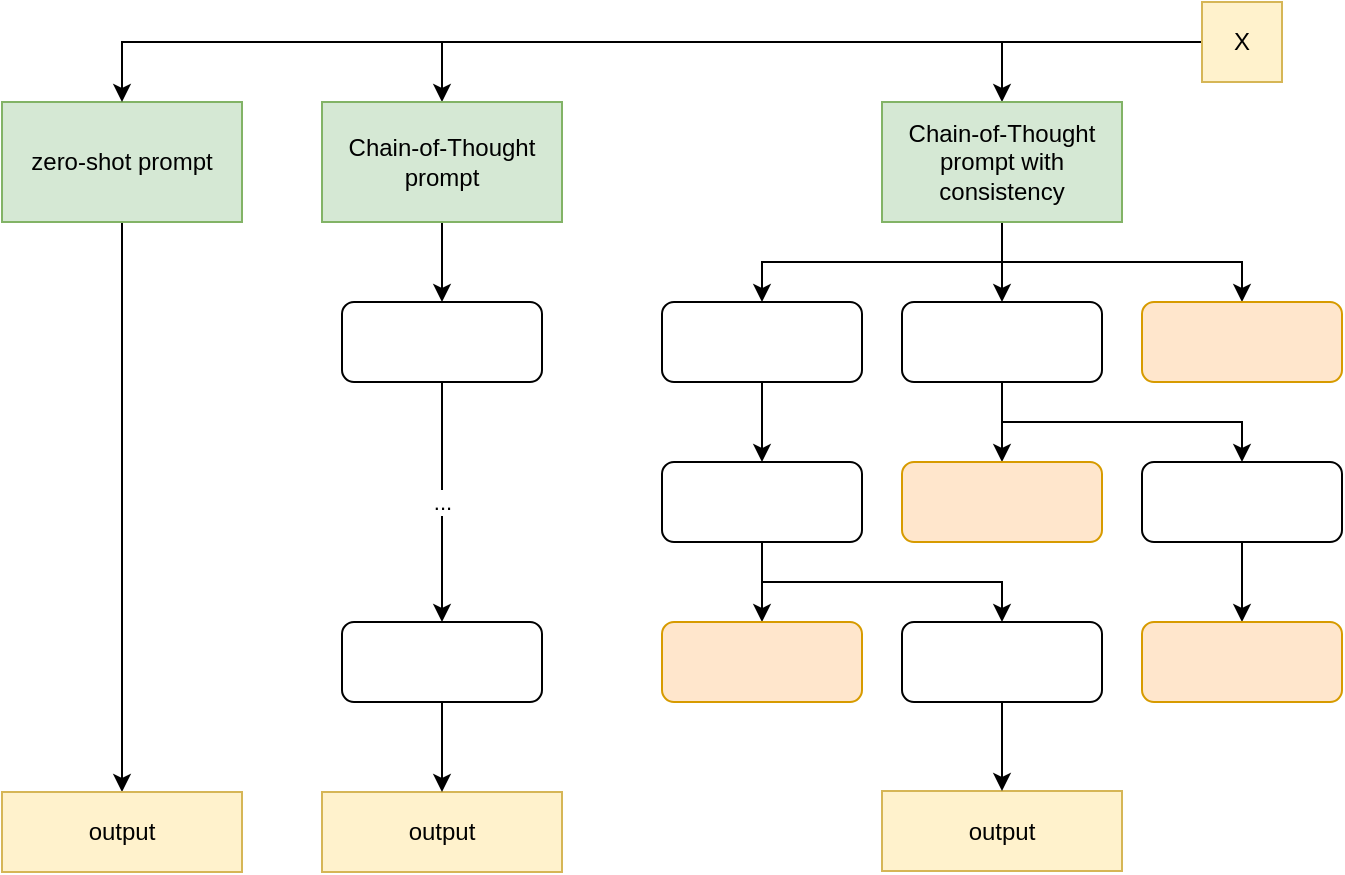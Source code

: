 <mxfile version="27.1.6">
  <diagram name="Page-1" id="A3_RIPWBWloOd5h1lPjY">
    <mxGraphModel dx="1372" dy="743" grid="1" gridSize="10" guides="1" tooltips="1" connect="1" arrows="1" fold="1" page="1" pageScale="1" pageWidth="827" pageHeight="1169" math="0" shadow="0">
      <root>
        <mxCell id="0" />
        <mxCell id="1" parent="0" />
        <mxCell id="A736Y8tks_oo7vE9NSSo-7" style="edgeStyle=orthogonalEdgeStyle;rounded=0;orthogonalLoop=1;jettySize=auto;html=1;exitX=0.5;exitY=1;exitDx=0;exitDy=0;entryX=0.5;entryY=0;entryDx=0;entryDy=0;" edge="1" parent="1" source="A736Y8tks_oo7vE9NSSo-1" target="A736Y8tks_oo7vE9NSSo-5">
          <mxGeometry relative="1" as="geometry" />
        </mxCell>
        <mxCell id="A736Y8tks_oo7vE9NSSo-1" value="zero-shot prompt" style="rounded=0;whiteSpace=wrap;html=1;fillColor=#d5e8d4;strokeColor=#82b366;" vertex="1" parent="1">
          <mxGeometry x="80" y="200" width="120" height="60" as="geometry" />
        </mxCell>
        <mxCell id="A736Y8tks_oo7vE9NSSo-8" style="edgeStyle=orthogonalEdgeStyle;rounded=0;orthogonalLoop=1;jettySize=auto;html=1;entryX=0.5;entryY=0;entryDx=0;entryDy=0;" edge="1" parent="1" source="A736Y8tks_oo7vE9NSSo-2" target="A736Y8tks_oo7vE9NSSo-1">
          <mxGeometry relative="1" as="geometry" />
        </mxCell>
        <mxCell id="A736Y8tks_oo7vE9NSSo-9" style="edgeStyle=orthogonalEdgeStyle;rounded=0;orthogonalLoop=1;jettySize=auto;html=1;" edge="1" parent="1" source="A736Y8tks_oo7vE9NSSo-2" target="A736Y8tks_oo7vE9NSSo-3">
          <mxGeometry relative="1" as="geometry" />
        </mxCell>
        <mxCell id="A736Y8tks_oo7vE9NSSo-10" style="edgeStyle=orthogonalEdgeStyle;rounded=0;orthogonalLoop=1;jettySize=auto;html=1;" edge="1" parent="1" source="A736Y8tks_oo7vE9NSSo-2" target="A736Y8tks_oo7vE9NSSo-4">
          <mxGeometry relative="1" as="geometry" />
        </mxCell>
        <mxCell id="A736Y8tks_oo7vE9NSSo-2" value="X" style="rounded=0;whiteSpace=wrap;html=1;fillColor=#fff2cc;strokeColor=#d6b656;" vertex="1" parent="1">
          <mxGeometry x="680" y="150" width="40" height="40" as="geometry" />
        </mxCell>
        <mxCell id="A736Y8tks_oo7vE9NSSo-13" value="" style="edgeStyle=orthogonalEdgeStyle;rounded=0;orthogonalLoop=1;jettySize=auto;html=1;" edge="1" parent="1" source="A736Y8tks_oo7vE9NSSo-3" target="A736Y8tks_oo7vE9NSSo-11">
          <mxGeometry relative="1" as="geometry" />
        </mxCell>
        <mxCell id="A736Y8tks_oo7vE9NSSo-3" value="Chain-of-Thought prompt" style="rounded=0;whiteSpace=wrap;html=1;fillColor=#d5e8d4;strokeColor=#82b366;" vertex="1" parent="1">
          <mxGeometry x="240" y="200" width="120" height="60" as="geometry" />
        </mxCell>
        <mxCell id="A736Y8tks_oo7vE9NSSo-38" value="" style="edgeStyle=orthogonalEdgeStyle;rounded=0;orthogonalLoop=1;jettySize=auto;html=1;" edge="1" parent="1" source="A736Y8tks_oo7vE9NSSo-4" target="A736Y8tks_oo7vE9NSSo-22">
          <mxGeometry relative="1" as="geometry" />
        </mxCell>
        <mxCell id="A736Y8tks_oo7vE9NSSo-39" style="edgeStyle=orthogonalEdgeStyle;rounded=0;orthogonalLoop=1;jettySize=auto;html=1;exitX=0.5;exitY=1;exitDx=0;exitDy=0;entryX=0.5;entryY=0;entryDx=0;entryDy=0;" edge="1" parent="1" source="A736Y8tks_oo7vE9NSSo-4" target="A736Y8tks_oo7vE9NSSo-18">
          <mxGeometry relative="1" as="geometry" />
        </mxCell>
        <mxCell id="A736Y8tks_oo7vE9NSSo-40" style="edgeStyle=orthogonalEdgeStyle;rounded=0;orthogonalLoop=1;jettySize=auto;html=1;exitX=0.5;exitY=1;exitDx=0;exitDy=0;entryX=0.5;entryY=0;entryDx=0;entryDy=0;" edge="1" parent="1" source="A736Y8tks_oo7vE9NSSo-4" target="A736Y8tks_oo7vE9NSSo-25">
          <mxGeometry relative="1" as="geometry" />
        </mxCell>
        <mxCell id="A736Y8tks_oo7vE9NSSo-4" value="Chain-of-Thought prompt with consistency" style="rounded=0;whiteSpace=wrap;html=1;fillColor=#d5e8d4;strokeColor=#82b366;" vertex="1" parent="1">
          <mxGeometry x="520" y="200" width="120" height="60" as="geometry" />
        </mxCell>
        <mxCell id="A736Y8tks_oo7vE9NSSo-5" value="output" style="rounded=0;whiteSpace=wrap;html=1;fillColor=#fff2cc;strokeColor=#d6b656;" vertex="1" parent="1">
          <mxGeometry x="80" y="545" width="120" height="40" as="geometry" />
        </mxCell>
        <mxCell id="A736Y8tks_oo7vE9NSSo-6" value="output" style="rounded=0;whiteSpace=wrap;html=1;fillColor=#fff2cc;strokeColor=#d6b656;" vertex="1" parent="1">
          <mxGeometry x="240" y="545" width="120" height="40" as="geometry" />
        </mxCell>
        <mxCell id="A736Y8tks_oo7vE9NSSo-15" value="..." style="edgeStyle=orthogonalEdgeStyle;rounded=0;orthogonalLoop=1;jettySize=auto;html=1;" edge="1" parent="1" source="A736Y8tks_oo7vE9NSSo-11" target="A736Y8tks_oo7vE9NSSo-12">
          <mxGeometry relative="1" as="geometry" />
        </mxCell>
        <mxCell id="A736Y8tks_oo7vE9NSSo-11" value="" style="rounded=1;whiteSpace=wrap;html=1;" vertex="1" parent="1">
          <mxGeometry x="250" y="300" width="100" height="40" as="geometry" />
        </mxCell>
        <mxCell id="A736Y8tks_oo7vE9NSSo-14" value="" style="edgeStyle=orthogonalEdgeStyle;rounded=0;orthogonalLoop=1;jettySize=auto;html=1;" edge="1" parent="1" source="A736Y8tks_oo7vE9NSSo-12" target="A736Y8tks_oo7vE9NSSo-6">
          <mxGeometry relative="1" as="geometry" />
        </mxCell>
        <mxCell id="A736Y8tks_oo7vE9NSSo-12" value="" style="rounded=1;whiteSpace=wrap;html=1;" vertex="1" parent="1">
          <mxGeometry x="250" y="460" width="100" height="40" as="geometry" />
        </mxCell>
        <mxCell id="A736Y8tks_oo7vE9NSSo-16" value="output" style="rounded=0;whiteSpace=wrap;html=1;fillColor=#fff2cc;strokeColor=#d6b656;" vertex="1" parent="1">
          <mxGeometry x="520" y="544.5" width="120" height="40" as="geometry" />
        </mxCell>
        <mxCell id="A736Y8tks_oo7vE9NSSo-29" value="" style="edgeStyle=orthogonalEdgeStyle;rounded=0;orthogonalLoop=1;jettySize=auto;html=1;" edge="1" parent="1" source="A736Y8tks_oo7vE9NSSo-18" target="A736Y8tks_oo7vE9NSSo-20">
          <mxGeometry relative="1" as="geometry" />
        </mxCell>
        <mxCell id="A736Y8tks_oo7vE9NSSo-18" value="" style="rounded=1;whiteSpace=wrap;html=1;" vertex="1" parent="1">
          <mxGeometry x="410" y="300" width="100" height="40" as="geometry" />
        </mxCell>
        <mxCell id="A736Y8tks_oo7vE9NSSo-35" value="" style="edgeStyle=orthogonalEdgeStyle;rounded=0;orthogonalLoop=1;jettySize=auto;html=1;" edge="1" parent="1" source="A736Y8tks_oo7vE9NSSo-20" target="A736Y8tks_oo7vE9NSSo-32">
          <mxGeometry relative="1" as="geometry" />
        </mxCell>
        <mxCell id="A736Y8tks_oo7vE9NSSo-36" style="edgeStyle=orthogonalEdgeStyle;rounded=0;orthogonalLoop=1;jettySize=auto;html=1;exitX=0.5;exitY=1;exitDx=0;exitDy=0;entryX=0.5;entryY=0;entryDx=0;entryDy=0;" edge="1" parent="1" source="A736Y8tks_oo7vE9NSSo-20" target="A736Y8tks_oo7vE9NSSo-33">
          <mxGeometry relative="1" as="geometry" />
        </mxCell>
        <mxCell id="A736Y8tks_oo7vE9NSSo-20" value="" style="rounded=1;whiteSpace=wrap;html=1;" vertex="1" parent="1">
          <mxGeometry x="410" y="380" width="100" height="40" as="geometry" />
        </mxCell>
        <mxCell id="A736Y8tks_oo7vE9NSSo-30" value="" style="edgeStyle=orthogonalEdgeStyle;rounded=0;orthogonalLoop=1;jettySize=auto;html=1;" edge="1" parent="1" source="A736Y8tks_oo7vE9NSSo-22" target="A736Y8tks_oo7vE9NSSo-23">
          <mxGeometry relative="1" as="geometry" />
        </mxCell>
        <mxCell id="A736Y8tks_oo7vE9NSSo-31" style="edgeStyle=orthogonalEdgeStyle;rounded=0;orthogonalLoop=1;jettySize=auto;html=1;exitX=0.5;exitY=1;exitDx=0;exitDy=0;entryX=0.5;entryY=0;entryDx=0;entryDy=0;" edge="1" parent="1" source="A736Y8tks_oo7vE9NSSo-22" target="A736Y8tks_oo7vE9NSSo-26">
          <mxGeometry relative="1" as="geometry" />
        </mxCell>
        <mxCell id="A736Y8tks_oo7vE9NSSo-22" value="" style="rounded=1;whiteSpace=wrap;html=1;" vertex="1" parent="1">
          <mxGeometry x="530" y="300" width="100" height="40" as="geometry" />
        </mxCell>
        <mxCell id="A736Y8tks_oo7vE9NSSo-23" value="" style="rounded=1;whiteSpace=wrap;html=1;fillColor=#ffe6cc;strokeColor=#d79b00;" vertex="1" parent="1">
          <mxGeometry x="530" y="380" width="100" height="40" as="geometry" />
        </mxCell>
        <mxCell id="A736Y8tks_oo7vE9NSSo-25" value="" style="rounded=1;whiteSpace=wrap;html=1;fillColor=#ffe6cc;strokeColor=#d79b00;" vertex="1" parent="1">
          <mxGeometry x="650" y="300" width="100" height="40" as="geometry" />
        </mxCell>
        <mxCell id="A736Y8tks_oo7vE9NSSo-37" value="" style="edgeStyle=orthogonalEdgeStyle;rounded=0;orthogonalLoop=1;jettySize=auto;html=1;" edge="1" parent="1" source="A736Y8tks_oo7vE9NSSo-26" target="A736Y8tks_oo7vE9NSSo-34">
          <mxGeometry relative="1" as="geometry" />
        </mxCell>
        <mxCell id="A736Y8tks_oo7vE9NSSo-26" value="" style="rounded=1;whiteSpace=wrap;html=1;" vertex="1" parent="1">
          <mxGeometry x="650" y="380" width="100" height="40" as="geometry" />
        </mxCell>
        <mxCell id="A736Y8tks_oo7vE9NSSo-32" value="" style="rounded=1;whiteSpace=wrap;html=1;fillColor=#ffe6cc;strokeColor=#d79b00;" vertex="1" parent="1">
          <mxGeometry x="410" y="460" width="100" height="40" as="geometry" />
        </mxCell>
        <mxCell id="A736Y8tks_oo7vE9NSSo-41" value="" style="edgeStyle=orthogonalEdgeStyle;rounded=0;orthogonalLoop=1;jettySize=auto;html=1;" edge="1" parent="1" source="A736Y8tks_oo7vE9NSSo-33" target="A736Y8tks_oo7vE9NSSo-16">
          <mxGeometry relative="1" as="geometry" />
        </mxCell>
        <mxCell id="A736Y8tks_oo7vE9NSSo-33" value="" style="rounded=1;whiteSpace=wrap;html=1;" vertex="1" parent="1">
          <mxGeometry x="530" y="460" width="100" height="40" as="geometry" />
        </mxCell>
        <mxCell id="A736Y8tks_oo7vE9NSSo-34" value="" style="rounded=1;whiteSpace=wrap;html=1;fillColor=#ffe6cc;strokeColor=#d79b00;" vertex="1" parent="1">
          <mxGeometry x="650" y="460" width="100" height="40" as="geometry" />
        </mxCell>
      </root>
    </mxGraphModel>
  </diagram>
</mxfile>
